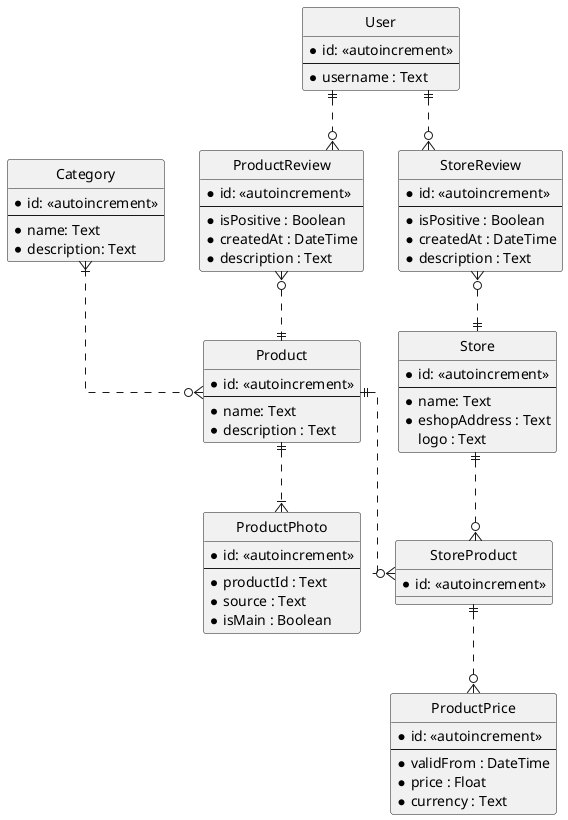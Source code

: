 @startuml heureka-data

hide circle
skinparam Linetype ortho

entity Category {
    * id: <<autoincrement>>
    ---
    * name: Text
    * description: Text
}

entity Product {
    * id: <<autoincrement>>
    ---
    * name: Text
    * description : Text
}

entity ProductPhoto {
    * id: <<autoincrement>>
    ---
    * productId : Text
    * source : Text
    * isMain : Boolean
}

entity Store {
    * id: <<autoincrement>>
    ---
    * name: Text
    * eshopAddress : Text
    logo : Text
}

entity StoreProduct {
    * id: <<autoincrement>>
}

entity ProductPrice {
    * id: <<autoincrement>>
    ---
    * validFrom : DateTime
    * price : Float
    * currency : Text
}

entity ProductReview {
    * id: <<autoincrement>>
    ---
    * isPositive : Boolean
    * createdAt : DateTime
    * description : Text
}

entity StoreReview {
    * id: <<autoincrement>>
    ---
    * isPositive : Boolean
    * createdAt : DateTime
    * description : Text
}

entity User {
    * id: <<autoincrement>>
    ---
    * username : Text
}

Category }|..o{ Product
Product ||..|{ ProductPhoto
Product ||..o{ StoreProduct
Store ||..o{ StoreProduct
StoreProduct ||..o{ ProductPrice
User ||..o{ StoreReview
User ||..o{ ProductReview
StoreReview }o..|| Store
ProductReview }o..|| Product

@enduml
